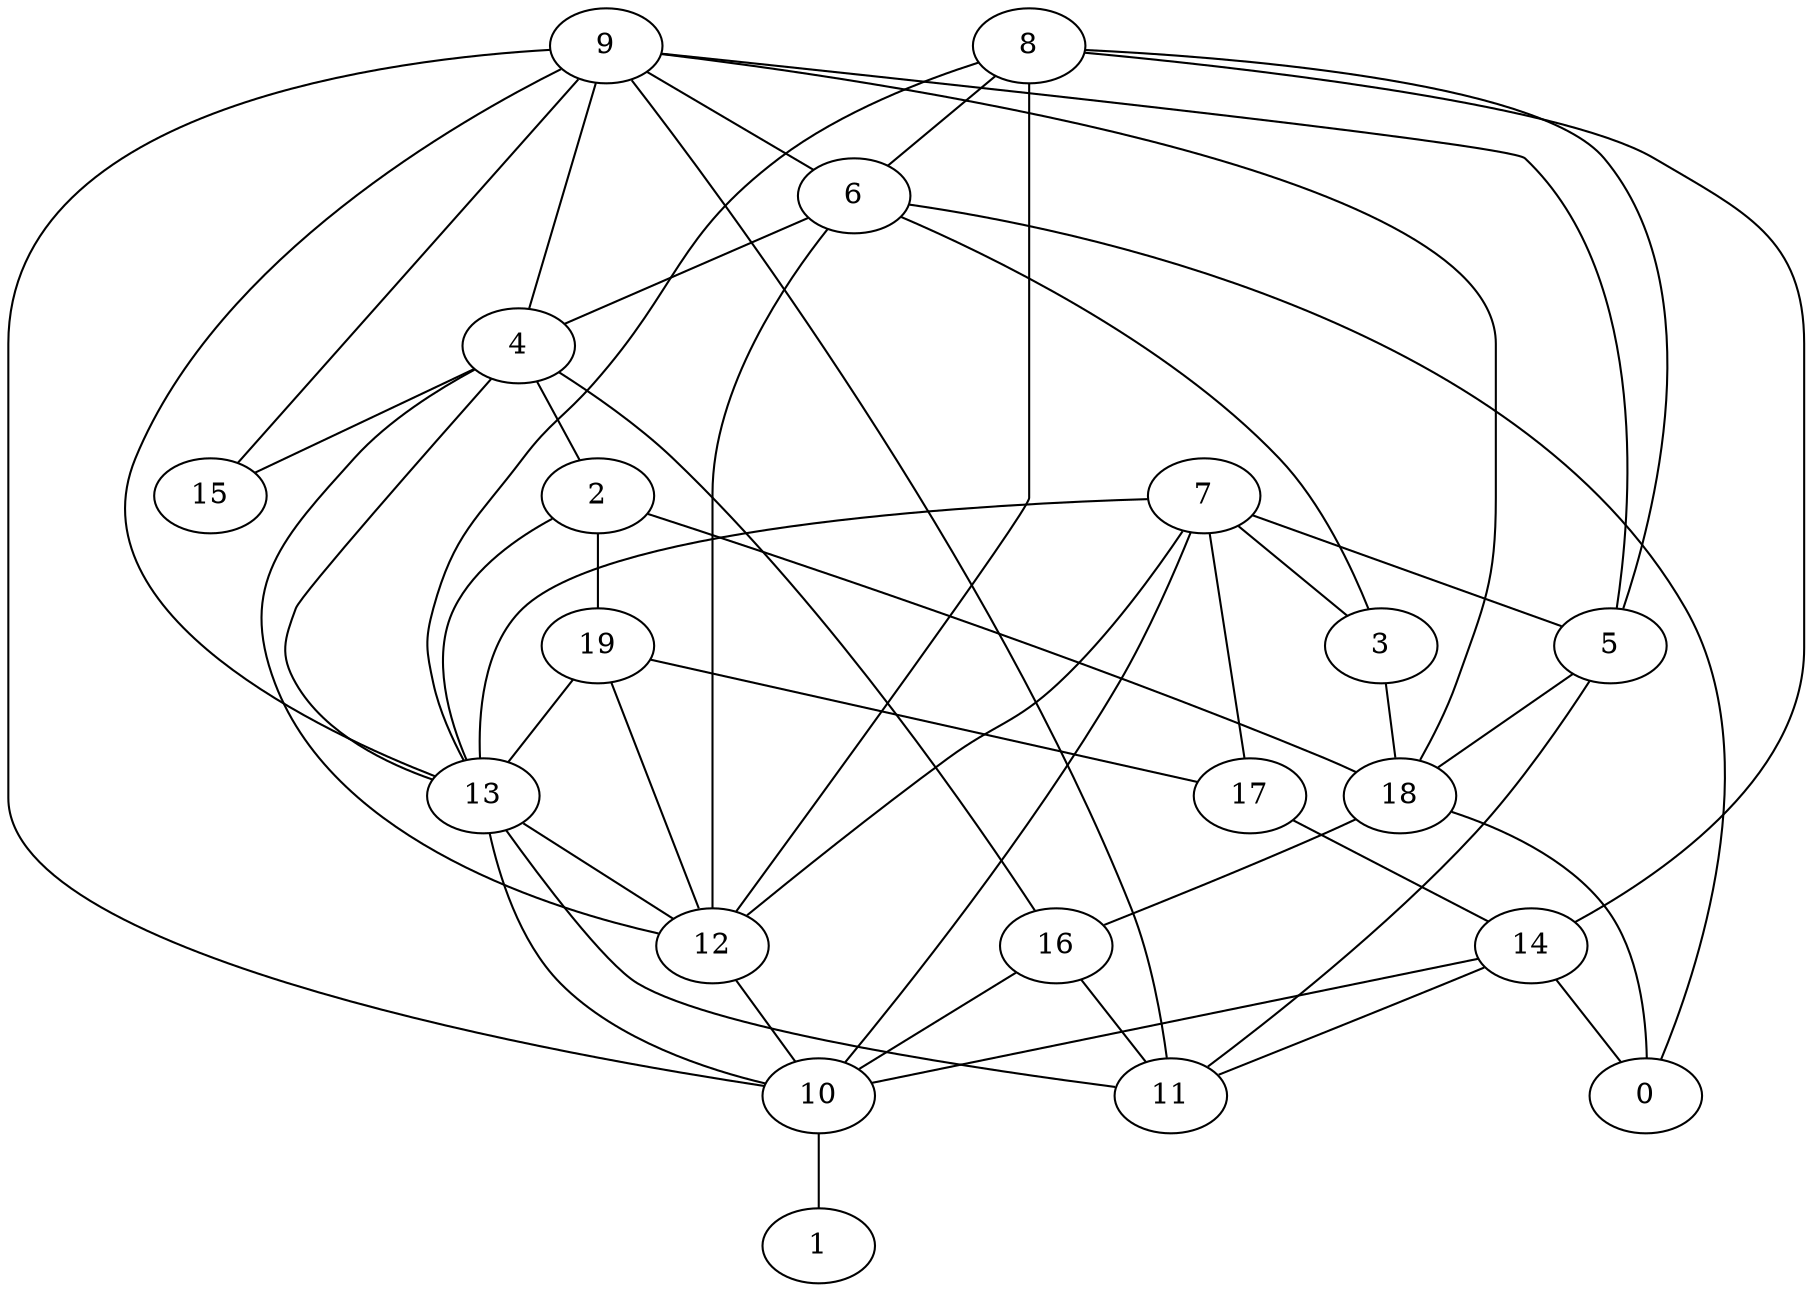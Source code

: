 digraph GG_graph {

subgraph G_graph {
edge [color = black]
"4" -> "15" [dir = none]
"19" -> "13" [dir = none]
"10" -> "1" [dir = none]
"14" -> "11" [dir = none]
"14" -> "0" [dir = none]
"14" -> "10" [dir = none]
"13" -> "12" [dir = none]
"13" -> "11" [dir = none]
"5" -> "11" [dir = none]
"9" -> "6" [dir = none]
"9" -> "15" [dir = none]
"9" -> "18" [dir = none]
"9" -> "5" [dir = none]
"7" -> "13" [dir = none]
"17" -> "14" [dir = none]
"3" -> "18" [dir = none]
"16" -> "10" [dir = none]
"8" -> "13" [dir = none]
"2" -> "18" [dir = none]
"8" -> "12" [dir = none]
"4" -> "12" [dir = none]
"19" -> "12" [dir = none]
"4" -> "2" [dir = none]
"2" -> "19" [dir = none]
"9" -> "4" [dir = none]
"6" -> "4" [dir = none]
"2" -> "13" [dir = none]
"19" -> "17" [dir = none]
"7" -> "10" [dir = none]
"9" -> "10" [dir = none]
"8" -> "6" [dir = none]
"4" -> "13" [dir = none]
"13" -> "10" [dir = none]
"6" -> "12" [dir = none]
"7" -> "5" [dir = none]
"7" -> "3" [dir = none]
"16" -> "11" [dir = none]
"12" -> "10" [dir = none]
"9" -> "13" [dir = none]
"4" -> "16" [dir = none]
"18" -> "0" [dir = none]
"6" -> "0" [dir = none]
"8" -> "5" [dir = none]
"9" -> "11" [dir = none]
"7" -> "17" [dir = none]
"7" -> "12" [dir = none]
"18" -> "16" [dir = none]
"5" -> "18" [dir = none]
"8" -> "14" [dir = none]
"6" -> "3" [dir = none]
}

}
